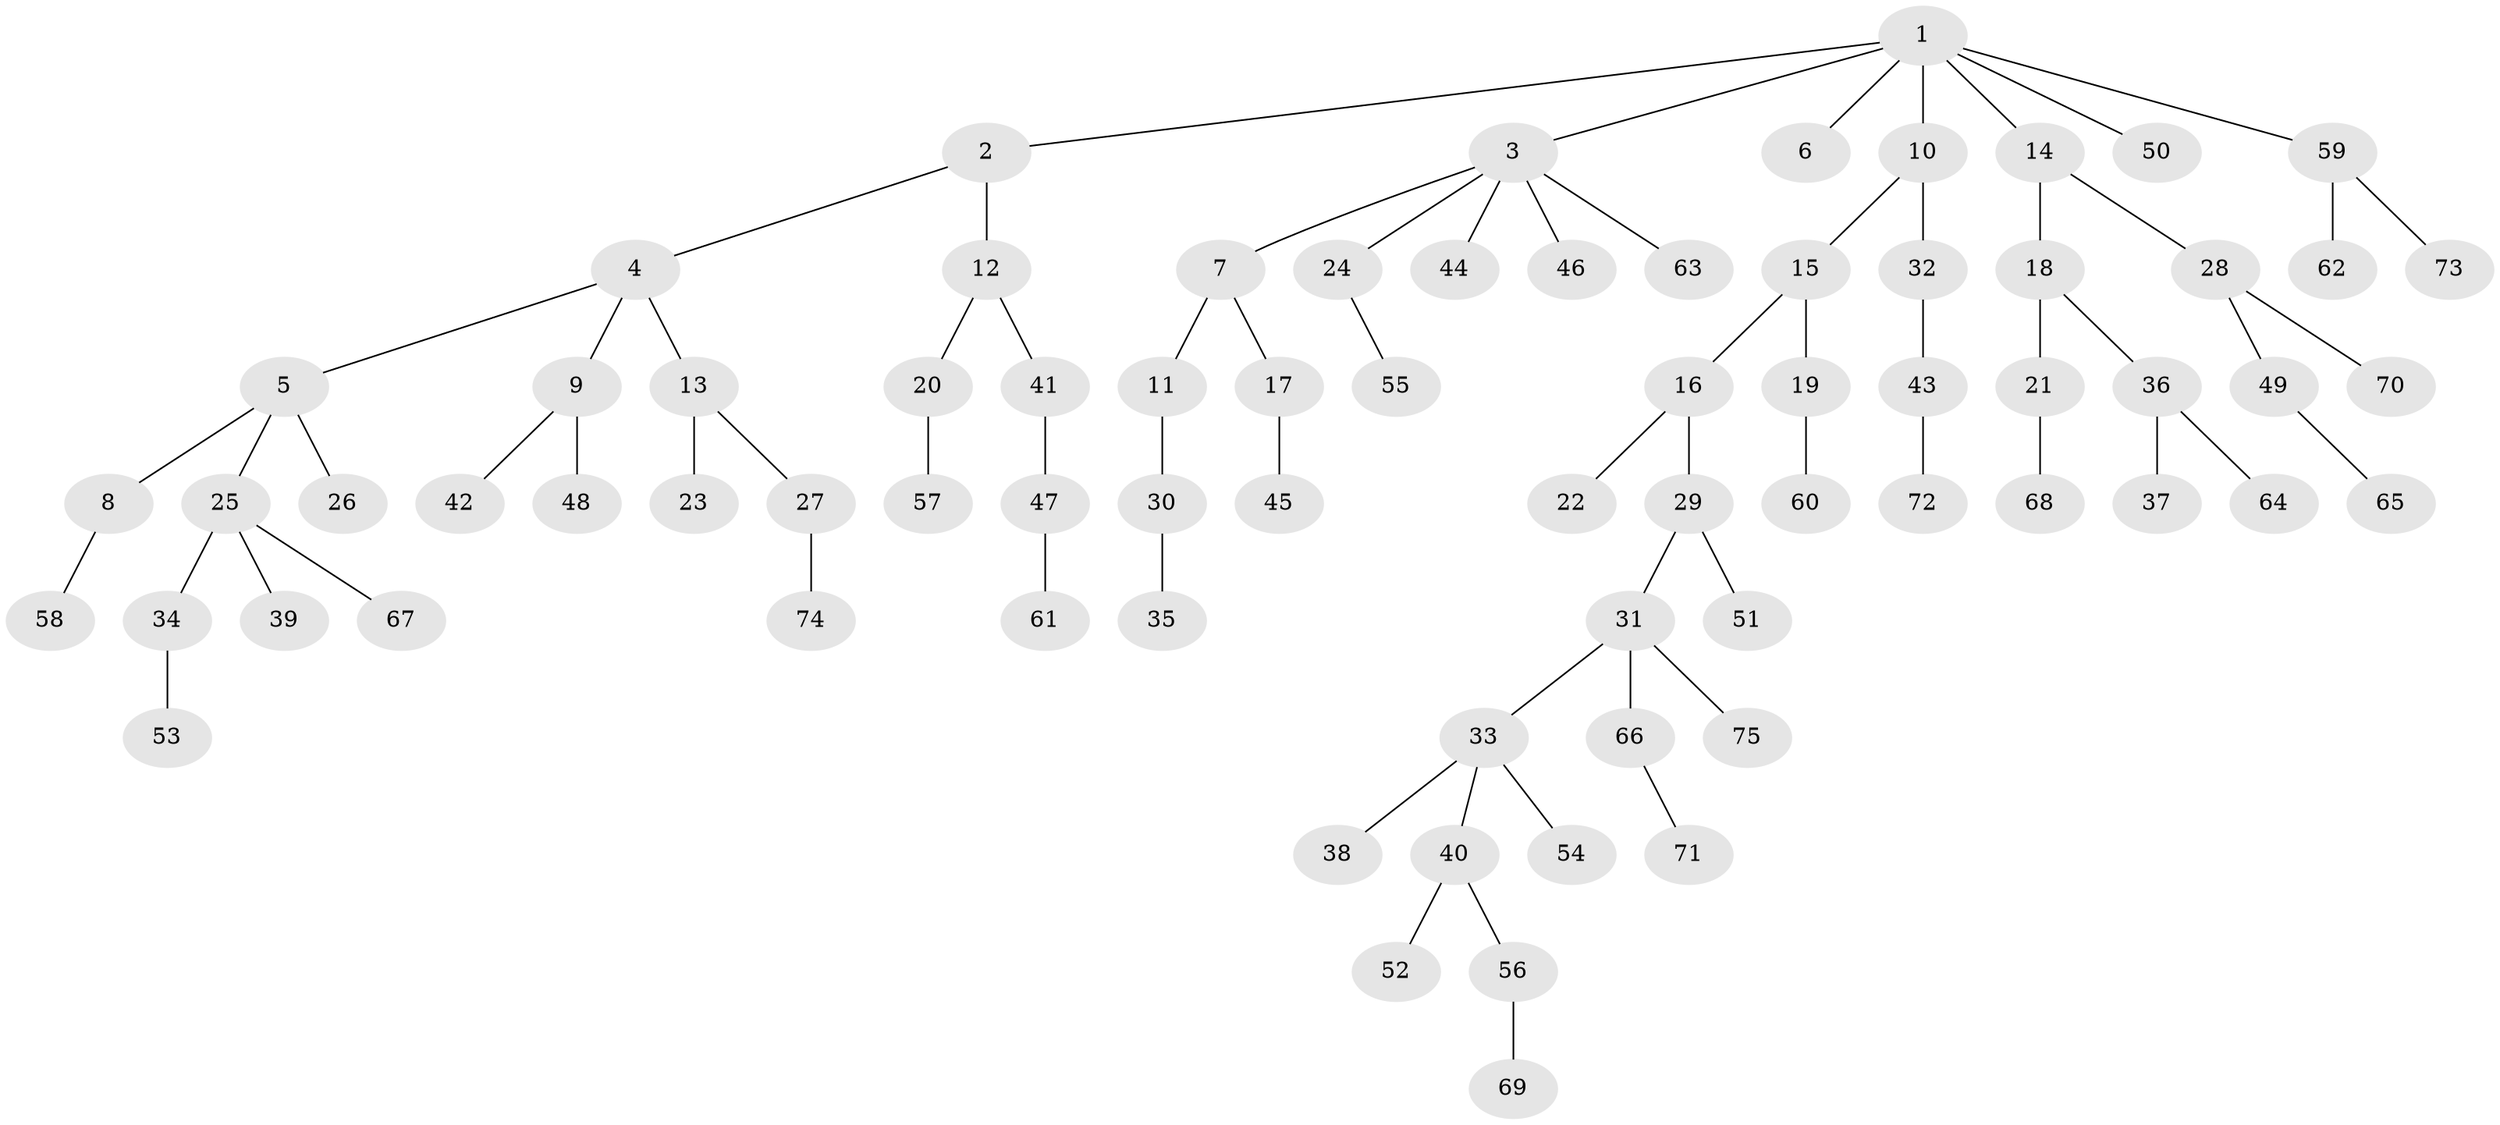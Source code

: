 // Generated by graph-tools (version 1.1) at 2025/15/03/09/25 04:15:39]
// undirected, 75 vertices, 74 edges
graph export_dot {
graph [start="1"]
  node [color=gray90,style=filled];
  1;
  2;
  3;
  4;
  5;
  6;
  7;
  8;
  9;
  10;
  11;
  12;
  13;
  14;
  15;
  16;
  17;
  18;
  19;
  20;
  21;
  22;
  23;
  24;
  25;
  26;
  27;
  28;
  29;
  30;
  31;
  32;
  33;
  34;
  35;
  36;
  37;
  38;
  39;
  40;
  41;
  42;
  43;
  44;
  45;
  46;
  47;
  48;
  49;
  50;
  51;
  52;
  53;
  54;
  55;
  56;
  57;
  58;
  59;
  60;
  61;
  62;
  63;
  64;
  65;
  66;
  67;
  68;
  69;
  70;
  71;
  72;
  73;
  74;
  75;
  1 -- 2;
  1 -- 3;
  1 -- 6;
  1 -- 10;
  1 -- 14;
  1 -- 50;
  1 -- 59;
  2 -- 4;
  2 -- 12;
  3 -- 7;
  3 -- 24;
  3 -- 44;
  3 -- 46;
  3 -- 63;
  4 -- 5;
  4 -- 9;
  4 -- 13;
  5 -- 8;
  5 -- 25;
  5 -- 26;
  7 -- 11;
  7 -- 17;
  8 -- 58;
  9 -- 42;
  9 -- 48;
  10 -- 15;
  10 -- 32;
  11 -- 30;
  12 -- 20;
  12 -- 41;
  13 -- 23;
  13 -- 27;
  14 -- 18;
  14 -- 28;
  15 -- 16;
  15 -- 19;
  16 -- 22;
  16 -- 29;
  17 -- 45;
  18 -- 21;
  18 -- 36;
  19 -- 60;
  20 -- 57;
  21 -- 68;
  24 -- 55;
  25 -- 34;
  25 -- 39;
  25 -- 67;
  27 -- 74;
  28 -- 49;
  28 -- 70;
  29 -- 31;
  29 -- 51;
  30 -- 35;
  31 -- 33;
  31 -- 66;
  31 -- 75;
  32 -- 43;
  33 -- 38;
  33 -- 40;
  33 -- 54;
  34 -- 53;
  36 -- 37;
  36 -- 64;
  40 -- 52;
  40 -- 56;
  41 -- 47;
  43 -- 72;
  47 -- 61;
  49 -- 65;
  56 -- 69;
  59 -- 62;
  59 -- 73;
  66 -- 71;
}
